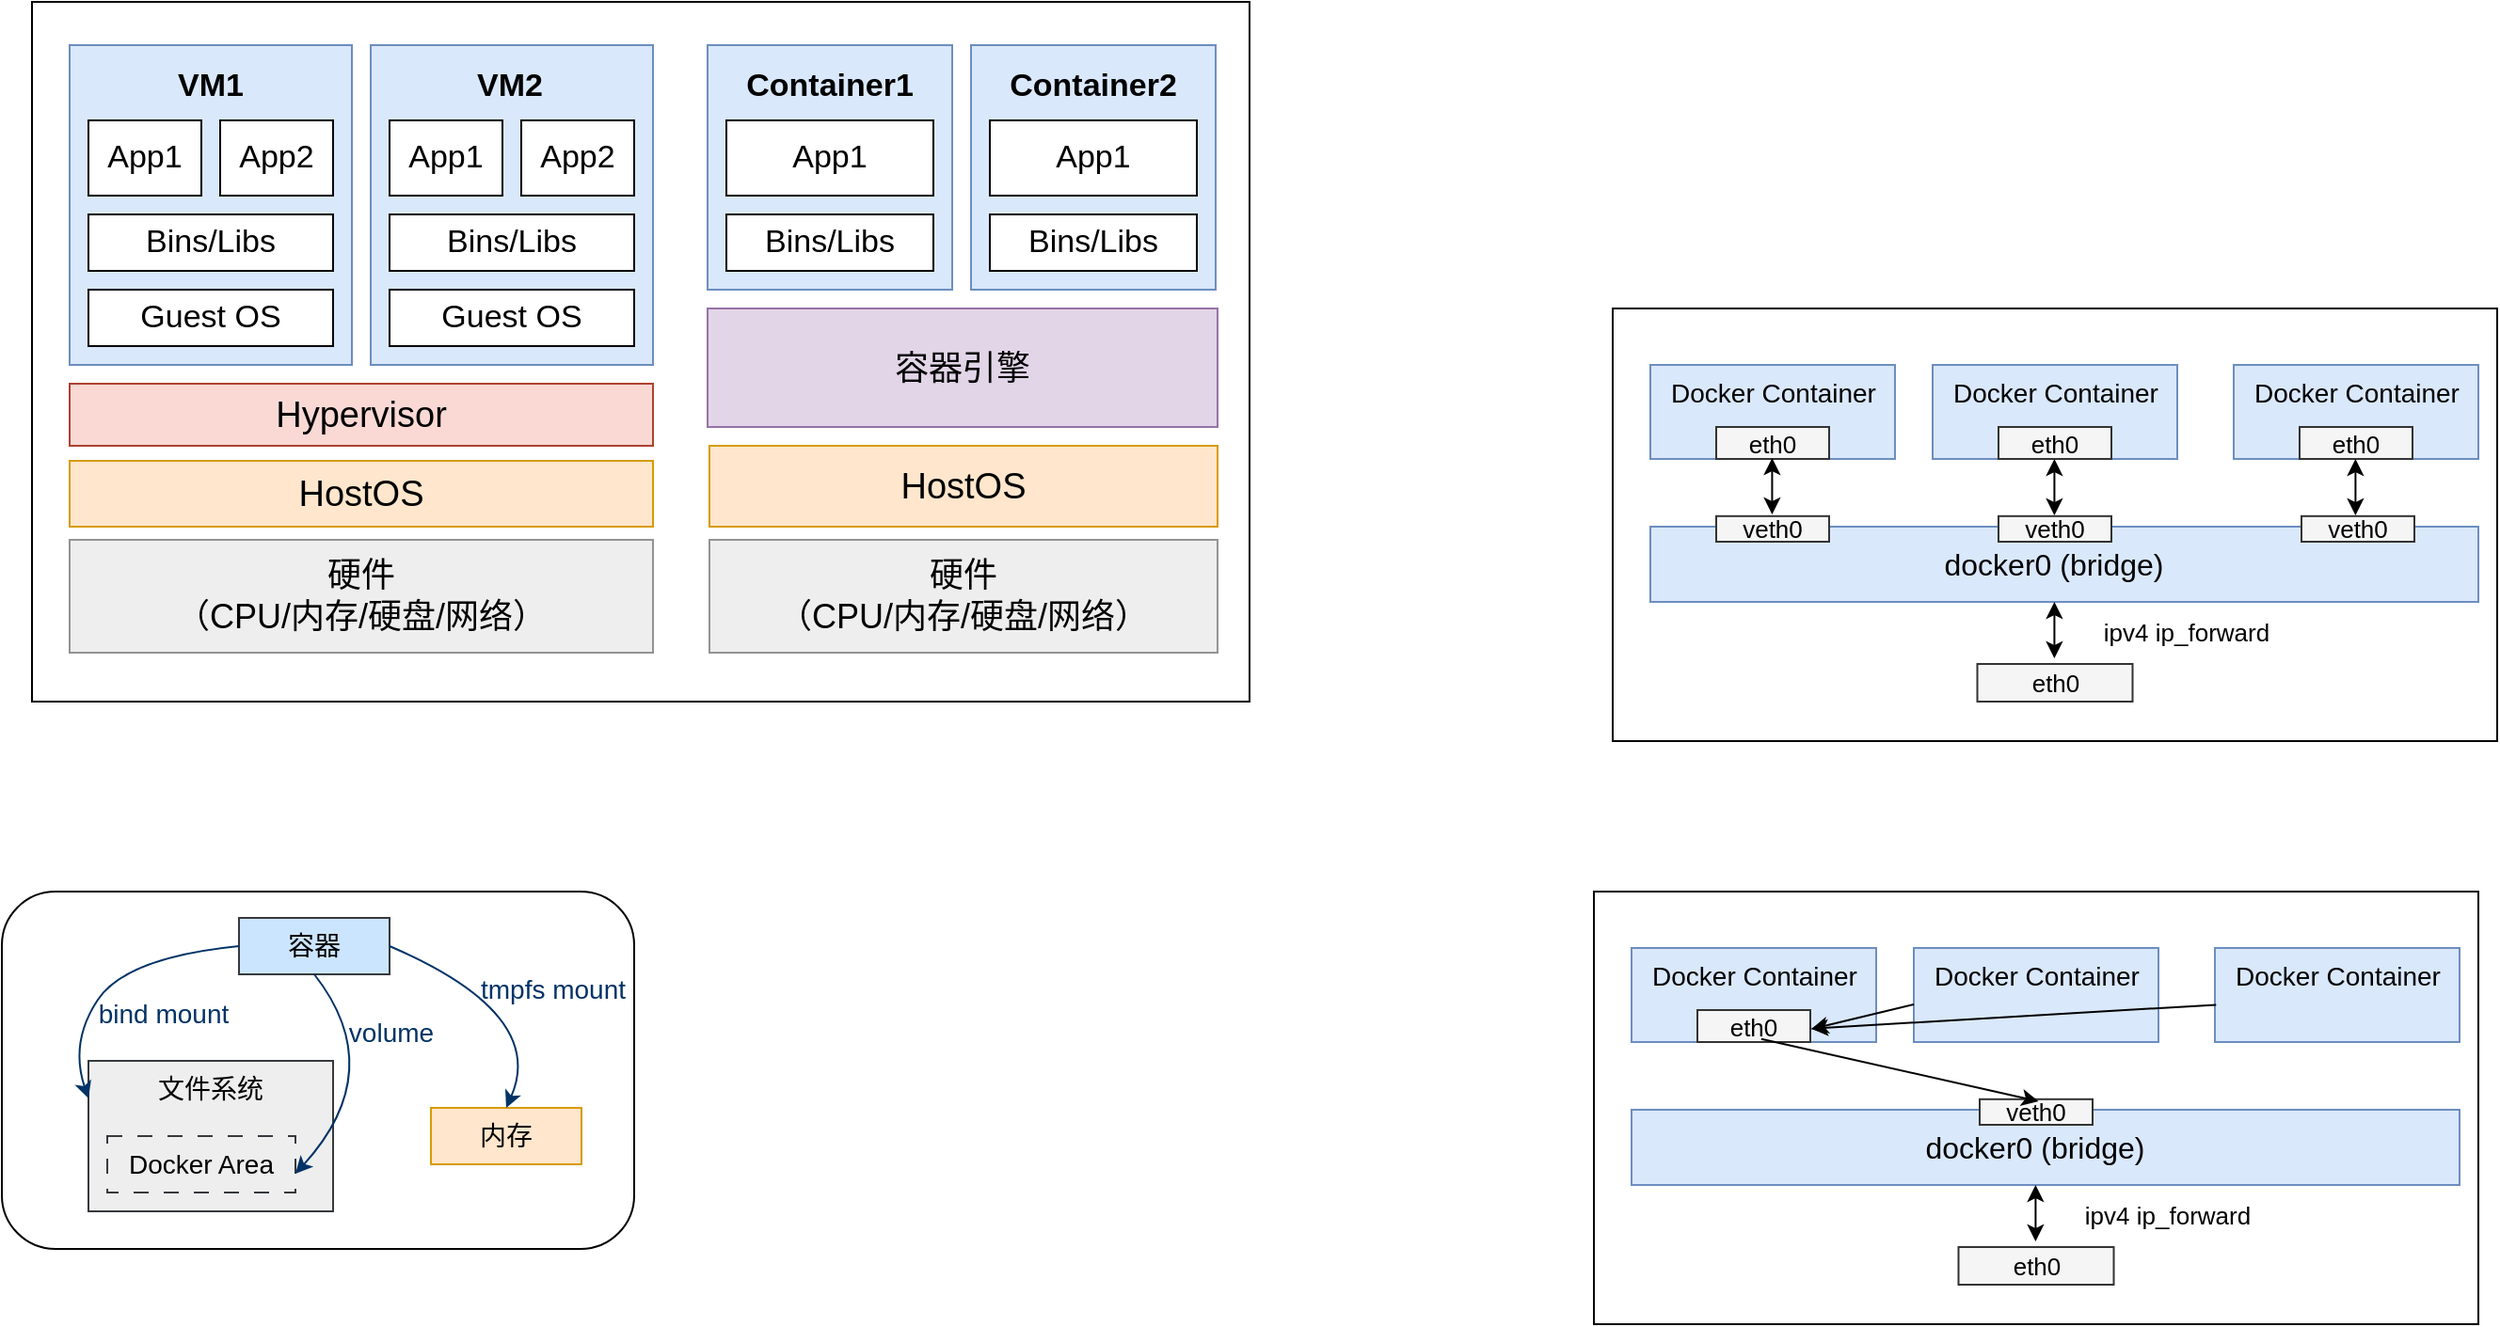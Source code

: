 <mxfile version="26.2.12">
  <diagram name="第 1 页" id="44ZVrLmqxPfrwCW0gd7F">
    <mxGraphModel dx="1270" dy="1069" grid="1" gridSize="10" guides="1" tooltips="1" connect="0" arrows="1" fold="1" page="0" pageScale="1" pageWidth="827" pageHeight="1169" math="0" shadow="0">
      <root>
        <mxCell id="0" />
        <mxCell id="1" parent="0" />
        <mxCell id="bneAhRaWCLOoodS1XEZf-1" value="" style="rounded=0;whiteSpace=wrap;html=1;" vertex="1" parent="1">
          <mxGeometry x="300" y="-240" width="470" height="230" as="geometry" />
        </mxCell>
        <mxCell id="c8mV4seKHAKRTPtKpaVG-1" value="" style="rounded=1;whiteSpace=wrap;html=1;fontSize=14;fillColor=none;" parent="1" vertex="1">
          <mxGeometry x="-556" y="70" width="336" height="190" as="geometry" />
        </mxCell>
        <mxCell id="E0c5lzYY-KsFI5MVlqS7-1" value="" style="rounded=0;whiteSpace=wrap;html=1;" parent="1" vertex="1">
          <mxGeometry x="-540" y="-403" width="647" height="372" as="geometry" />
        </mxCell>
        <mxCell id="3Vd9QLCNDWLQVO_T61nP-1" value="&lt;font style=&quot;font-size: 18px;&quot;&gt;硬件&lt;/font&gt;&lt;div&gt;&lt;font style=&quot;font-size: 18px;&quot;&gt;（CPU/内存/硬盘/网络）&lt;/font&gt;&lt;/div&gt;" style="rounded=0;whiteSpace=wrap;html=1;fillColor=#eeeeee;strokeColor=#939393;" parent="1" vertex="1">
          <mxGeometry x="-520" y="-117" width="310" height="60" as="geometry" />
        </mxCell>
        <mxCell id="3Vd9QLCNDWLQVO_T61nP-2" value="&lt;font style=&quot;font-size: 18px;&quot;&gt;硬件&lt;/font&gt;&lt;div&gt;&lt;font style=&quot;font-size: 18px;&quot;&gt;（CPU/内存/硬盘/网络）&lt;/font&gt;&lt;/div&gt;" style="rounded=0;whiteSpace=wrap;html=1;fillColor=#eeeeee;strokeColor=#939393;" parent="1" vertex="1">
          <mxGeometry x="-180" y="-117" width="270" height="60" as="geometry" />
        </mxCell>
        <mxCell id="3Vd9QLCNDWLQVO_T61nP-3" value="&lt;font style=&quot;font-size: 19px;&quot;&gt;Hypervisor&lt;/font&gt;" style="rounded=0;whiteSpace=wrap;html=1;fillColor=#fad9d5;strokeColor=#ae4132;" parent="1" vertex="1">
          <mxGeometry x="-520" y="-200" width="310" height="33" as="geometry" />
        </mxCell>
        <mxCell id="3Vd9QLCNDWLQVO_T61nP-4" value="&lt;font style=&quot;font-size: 19px;&quot;&gt;HostOS&lt;/font&gt;" style="rounded=0;whiteSpace=wrap;html=1;fillColor=#ffe6cc;strokeColor=#d79b00;" parent="1" vertex="1">
          <mxGeometry x="-180" y="-167" width="270" height="43" as="geometry" />
        </mxCell>
        <mxCell id="3Vd9QLCNDWLQVO_T61nP-5" value="&lt;font style=&quot;font-size: 18px;&quot;&gt;容器引擎&lt;/font&gt;" style="rounded=0;whiteSpace=wrap;html=1;fillColor=#e1d5e7;strokeColor=#9673a6;" parent="1" vertex="1">
          <mxGeometry x="-181" y="-240" width="271" height="63" as="geometry" />
        </mxCell>
        <mxCell id="3Vd9QLCNDWLQVO_T61nP-6" value="" style="rounded=0;whiteSpace=wrap;html=1;fillColor=#dae8fc;strokeColor=#6c8ebf;" parent="1" vertex="1">
          <mxGeometry x="-520" y="-380" width="150" height="170" as="geometry" />
        </mxCell>
        <mxCell id="3Vd9QLCNDWLQVO_T61nP-7" value="&lt;font style=&quot;font-size: 17px;&quot;&gt;VM1&lt;/font&gt;" style="text;html=1;align=center;verticalAlign=middle;whiteSpace=wrap;rounded=0;fontStyle=1" parent="1" vertex="1">
          <mxGeometry x="-475" y="-373" width="60" height="30" as="geometry" />
        </mxCell>
        <mxCell id="3Vd9QLCNDWLQVO_T61nP-9" value="&lt;span style=&quot;font-size: 17px;&quot;&gt;App1&lt;/span&gt;" style="rounded=0;whiteSpace=wrap;html=1;" parent="1" vertex="1">
          <mxGeometry x="-510" y="-340" width="60" height="40" as="geometry" />
        </mxCell>
        <mxCell id="3Vd9QLCNDWLQVO_T61nP-11" value="&lt;span style=&quot;font-size: 17px;&quot;&gt;App2&lt;/span&gt;" style="rounded=0;whiteSpace=wrap;html=1;" parent="1" vertex="1">
          <mxGeometry x="-440" y="-340" width="60" height="40" as="geometry" />
        </mxCell>
        <mxCell id="3Vd9QLCNDWLQVO_T61nP-12" value="&lt;span style=&quot;font-size: 17px;&quot;&gt;Bins/Libs&lt;/span&gt;" style="rounded=0;whiteSpace=wrap;html=1;" parent="1" vertex="1">
          <mxGeometry x="-510" y="-290" width="130" height="30" as="geometry" />
        </mxCell>
        <mxCell id="3Vd9QLCNDWLQVO_T61nP-13" value="&lt;span style=&quot;font-size: 17px;&quot;&gt;Guest OS&lt;/span&gt;" style="rounded=0;whiteSpace=wrap;html=1;" parent="1" vertex="1">
          <mxGeometry x="-510" y="-250" width="130" height="30" as="geometry" />
        </mxCell>
        <mxCell id="3Vd9QLCNDWLQVO_T61nP-14" value="" style="rounded=0;whiteSpace=wrap;html=1;fillColor=#dae8fc;strokeColor=#6c8ebf;" parent="1" vertex="1">
          <mxGeometry x="-360" y="-380" width="150" height="170" as="geometry" />
        </mxCell>
        <mxCell id="3Vd9QLCNDWLQVO_T61nP-15" value="&lt;font style=&quot;font-size: 17px;&quot;&gt;VM2&lt;/font&gt;" style="text;html=1;align=center;verticalAlign=middle;whiteSpace=wrap;rounded=0;fontStyle=1" parent="1" vertex="1">
          <mxGeometry x="-316" y="-373" width="60" height="30" as="geometry" />
        </mxCell>
        <mxCell id="3Vd9QLCNDWLQVO_T61nP-16" value="&lt;span style=&quot;font-size: 17px;&quot;&gt;App1&lt;/span&gt;" style="rounded=0;whiteSpace=wrap;html=1;" parent="1" vertex="1">
          <mxGeometry x="-350" y="-340" width="60" height="40" as="geometry" />
        </mxCell>
        <mxCell id="3Vd9QLCNDWLQVO_T61nP-17" value="&lt;span style=&quot;font-size: 17px;&quot;&gt;App2&lt;/span&gt;" style="rounded=0;whiteSpace=wrap;html=1;" parent="1" vertex="1">
          <mxGeometry x="-280" y="-340" width="60" height="40" as="geometry" />
        </mxCell>
        <mxCell id="3Vd9QLCNDWLQVO_T61nP-18" value="&lt;span style=&quot;font-size: 17px;&quot;&gt;Bins/Libs&lt;/span&gt;" style="rounded=0;whiteSpace=wrap;html=1;" parent="1" vertex="1">
          <mxGeometry x="-350" y="-290" width="130" height="30" as="geometry" />
        </mxCell>
        <mxCell id="3Vd9QLCNDWLQVO_T61nP-19" value="&lt;span style=&quot;font-size: 17px;&quot;&gt;Guest OS&lt;/span&gt;" style="rounded=0;whiteSpace=wrap;html=1;" parent="1" vertex="1">
          <mxGeometry x="-350" y="-250" width="130" height="30" as="geometry" />
        </mxCell>
        <mxCell id="3Vd9QLCNDWLQVO_T61nP-21" value="" style="rounded=0;whiteSpace=wrap;html=1;fillColor=#dae8fc;strokeColor=#6c8ebf;" parent="1" vertex="1">
          <mxGeometry x="-181" y="-380" width="130" height="130" as="geometry" />
        </mxCell>
        <mxCell id="3Vd9QLCNDWLQVO_T61nP-22" value="&lt;font style=&quot;font-size: 17px;&quot;&gt;Container1&lt;/font&gt;" style="text;html=1;align=center;verticalAlign=middle;whiteSpace=wrap;rounded=0;fontStyle=1" parent="1" vertex="1">
          <mxGeometry x="-146" y="-373" width="60" height="30" as="geometry" />
        </mxCell>
        <mxCell id="3Vd9QLCNDWLQVO_T61nP-23" value="&lt;span style=&quot;font-size: 17px;&quot;&gt;App1&lt;/span&gt;" style="rounded=0;whiteSpace=wrap;html=1;" parent="1" vertex="1">
          <mxGeometry x="-171" y="-340" width="110" height="40" as="geometry" />
        </mxCell>
        <mxCell id="3Vd9QLCNDWLQVO_T61nP-25" value="&lt;span style=&quot;font-size: 17px;&quot;&gt;Bins/Libs&lt;/span&gt;" style="rounded=0;whiteSpace=wrap;html=1;" parent="1" vertex="1">
          <mxGeometry x="-171" y="-290" width="110" height="30" as="geometry" />
        </mxCell>
        <mxCell id="3Vd9QLCNDWLQVO_T61nP-32" value="" style="rounded=0;whiteSpace=wrap;html=1;fillColor=#dae8fc;strokeColor=#6c8ebf;" parent="1" vertex="1">
          <mxGeometry x="-41" y="-380" width="130" height="130" as="geometry" />
        </mxCell>
        <mxCell id="3Vd9QLCNDWLQVO_T61nP-33" value="&lt;font style=&quot;font-size: 17px;&quot;&gt;Container2&lt;/font&gt;" style="text;html=1;align=center;verticalAlign=middle;whiteSpace=wrap;rounded=0;fontStyle=1" parent="1" vertex="1">
          <mxGeometry x="-6" y="-373" width="60" height="30" as="geometry" />
        </mxCell>
        <mxCell id="3Vd9QLCNDWLQVO_T61nP-34" value="&lt;span style=&quot;font-size: 17px;&quot;&gt;App1&lt;/span&gt;" style="rounded=0;whiteSpace=wrap;html=1;" parent="1" vertex="1">
          <mxGeometry x="-31" y="-340" width="110" height="40" as="geometry" />
        </mxCell>
        <mxCell id="3Vd9QLCNDWLQVO_T61nP-36" value="&lt;span style=&quot;font-size: 17px;&quot;&gt;Bins/Libs&lt;/span&gt;" style="rounded=0;whiteSpace=wrap;html=1;" parent="1" vertex="1">
          <mxGeometry x="-31" y="-290" width="110" height="30" as="geometry" />
        </mxCell>
        <mxCell id="c8mV4seKHAKRTPtKpaVG-2" value="&lt;font&gt;容器&lt;/font&gt;" style="rounded=0;whiteSpace=wrap;html=1;fillColor=#cce5ff;strokeColor=#36393d;fontSize=14;" parent="1" vertex="1">
          <mxGeometry x="-430" y="84" width="80" height="30" as="geometry" />
        </mxCell>
        <mxCell id="c8mV4seKHAKRTPtKpaVG-4" value="" style="rounded=0;whiteSpace=wrap;html=1;fillColor=#eeeeee;strokeColor=#36393d;fontSize=14;" parent="1" vertex="1">
          <mxGeometry x="-510" y="160" width="130" height="80" as="geometry" />
        </mxCell>
        <mxCell id="3Vd9QLCNDWLQVO_T61nP-8" value="&lt;font&gt;文件系统&lt;/font&gt;" style="text;html=1;align=center;verticalAlign=middle;whiteSpace=wrap;rounded=0;fontSize=14;" parent="1" vertex="1">
          <mxGeometry x="-480" y="160" width="70" height="30" as="geometry" />
        </mxCell>
        <mxCell id="c8mV4seKHAKRTPtKpaVG-3" value="&lt;font&gt;Docker Area&lt;/font&gt;" style="rounded=0;whiteSpace=wrap;html=1;dashed=1;dashPattern=8 8;fillColor=#eeeeee;strokeColor=#36393d;fontSize=14;" parent="1" vertex="1">
          <mxGeometry x="-500" y="200" width="100" height="30" as="geometry" />
        </mxCell>
        <mxCell id="c8mV4seKHAKRTPtKpaVG-6" value="&lt;font&gt;内存&lt;/font&gt;" style="rounded=0;whiteSpace=wrap;html=1;fillColor=#ffe6cc;strokeColor=#d79b00;fontSize=14;" parent="1" vertex="1">
          <mxGeometry x="-328" y="185" width="80" height="30" as="geometry" />
        </mxCell>
        <mxCell id="c8mV4seKHAKRTPtKpaVG-8" value="" style="curved=1;endArrow=classic;html=1;rounded=0;exitX=0;exitY=0.5;exitDx=0;exitDy=0;entryX=0;entryY=0.25;entryDx=0;entryDy=0;strokeColor=#003366;fontSize=14;" parent="1" source="c8mV4seKHAKRTPtKpaVG-2" target="c8mV4seKHAKRTPtKpaVG-4" edge="1">
          <mxGeometry width="50" height="50" relative="1" as="geometry">
            <mxPoint x="-451" y="130" as="sourcePoint" />
            <mxPoint x="-591" y="190" as="targetPoint" />
            <Array as="points">
              <mxPoint x="-490" y="105" />
              <mxPoint x="-520" y="150" />
            </Array>
          </mxGeometry>
        </mxCell>
        <mxCell id="c8mV4seKHAKRTPtKpaVG-9" value="" style="curved=1;endArrow=classic;html=1;rounded=0;exitX=0.5;exitY=1;exitDx=0;exitDy=0;strokeColor=#003366;fontSize=14;" parent="1" source="c8mV4seKHAKRTPtKpaVG-2" edge="1">
          <mxGeometry width="50" height="50" relative="1" as="geometry">
            <mxPoint x="-350" y="135" as="sourcePoint" />
            <mxPoint x="-400" y="220" as="targetPoint" />
            <Array as="points">
              <mxPoint x="-350" y="165" />
            </Array>
          </mxGeometry>
        </mxCell>
        <mxCell id="c8mV4seKHAKRTPtKpaVG-10" value="" style="curved=1;endArrow=classic;html=1;rounded=0;exitX=1;exitY=0.5;exitDx=0;exitDy=0;entryX=0.5;entryY=0;entryDx=0;entryDy=0;strokeColor=#003366;fontSize=14;" parent="1" source="c8mV4seKHAKRTPtKpaVG-2" target="c8mV4seKHAKRTPtKpaVG-6" edge="1">
          <mxGeometry width="50" height="50" relative="1" as="geometry">
            <mxPoint x="-306" y="90" as="sourcePoint" />
            <mxPoint x="-316" y="190" as="targetPoint" />
            <Array as="points">
              <mxPoint x="-266" y="135" />
            </Array>
          </mxGeometry>
        </mxCell>
        <mxCell id="c8mV4seKHAKRTPtKpaVG-11" value="&lt;font&gt;bind mount&lt;/font&gt;" style="text;html=1;align=center;verticalAlign=middle;whiteSpace=wrap;rounded=0;fontSize=14;fontColor=#003366;" parent="1" vertex="1">
          <mxGeometry x="-510" y="120" width="80" height="30" as="geometry" />
        </mxCell>
        <mxCell id="c8mV4seKHAKRTPtKpaVG-12" value="&lt;font&gt;volume&lt;/font&gt;" style="text;html=1;align=center;verticalAlign=middle;whiteSpace=wrap;rounded=0;fontSize=14;fontColor=#003366;" parent="1" vertex="1">
          <mxGeometry x="-384" y="130" width="70" height="30" as="geometry" />
        </mxCell>
        <mxCell id="c8mV4seKHAKRTPtKpaVG-13" value="&lt;font&gt;tmpfs mount&lt;/font&gt;" style="text;html=1;align=center;verticalAlign=middle;whiteSpace=wrap;rounded=0;fontSize=14;fontColor=#003366;" parent="1" vertex="1">
          <mxGeometry x="-303" y="107" width="80" height="30" as="geometry" />
        </mxCell>
        <mxCell id="wstskLnKllkO4mr8B3MF-1" value="&lt;font style=&quot;font-size: 19px;&quot;&gt;HostOS&lt;/font&gt;" style="rounded=0;whiteSpace=wrap;html=1;fillColor=#ffe6cc;strokeColor=#d79b00;" parent="1" vertex="1">
          <mxGeometry x="-520" y="-159" width="310" height="35" as="geometry" />
        </mxCell>
        <mxCell id="bneAhRaWCLOoodS1XEZf-4" value="" style="group" vertex="1" connectable="0" parent="1">
          <mxGeometry x="320" y="-210" width="130" height="50" as="geometry" />
        </mxCell>
        <mxCell id="bneAhRaWCLOoodS1XEZf-2" value="" style="rounded=0;whiteSpace=wrap;html=1;fillColor=#dae8fc;strokeColor=#6c8ebf;" vertex="1" parent="bneAhRaWCLOoodS1XEZf-4">
          <mxGeometry width="130" height="50" as="geometry" />
        </mxCell>
        <mxCell id="c8mV4seKHAKRTPtKpaVG-5" value="&lt;font&gt;Docker Container&lt;/font&gt;" style="text;html=1;align=center;verticalAlign=middle;whiteSpace=wrap;rounded=0;fontSize=14;" parent="bneAhRaWCLOoodS1XEZf-4" vertex="1">
          <mxGeometry x="2.5" width="125" height="30" as="geometry" />
        </mxCell>
        <mxCell id="bneAhRaWCLOoodS1XEZf-3" value="&lt;font style=&quot;color: light-dark(rgb(0, 0, 0), rgb(0, 0, 0));&quot;&gt;eth0&lt;/font&gt;" style="rounded=0;whiteSpace=wrap;html=1;fontSize=13;fillColor=#f5f5f5;fontColor=#333333;strokeColor=light-dark(#333333,#000000);" vertex="1" parent="bneAhRaWCLOoodS1XEZf-4">
          <mxGeometry x="35" y="33" width="60" height="17" as="geometry" />
        </mxCell>
        <mxCell id="bneAhRaWCLOoodS1XEZf-25" value="" style="group" vertex="1" connectable="0" parent="1">
          <mxGeometry x="470" y="-210" width="130" height="50" as="geometry" />
        </mxCell>
        <mxCell id="bneAhRaWCLOoodS1XEZf-26" value="" style="rounded=0;whiteSpace=wrap;html=1;fillColor=#dae8fc;strokeColor=#6c8ebf;" vertex="1" parent="bneAhRaWCLOoodS1XEZf-25">
          <mxGeometry width="130" height="50" as="geometry" />
        </mxCell>
        <mxCell id="bneAhRaWCLOoodS1XEZf-27" value="&lt;font&gt;Docker Container&lt;/font&gt;" style="text;html=1;align=center;verticalAlign=middle;whiteSpace=wrap;rounded=0;fontSize=14;" vertex="1" parent="bneAhRaWCLOoodS1XEZf-25">
          <mxGeometry x="2.5" width="125" height="30" as="geometry" />
        </mxCell>
        <mxCell id="bneAhRaWCLOoodS1XEZf-28" value="&lt;font style=&quot;color: light-dark(rgb(0, 0, 0), rgb(0, 0, 0));&quot;&gt;eth0&lt;/font&gt;" style="rounded=0;whiteSpace=wrap;html=1;fontSize=13;fillColor=#f5f5f5;fontColor=#333333;strokeColor=light-dark(#333333,#000000);" vertex="1" parent="bneAhRaWCLOoodS1XEZf-25">
          <mxGeometry x="35" y="33" width="60" height="17" as="geometry" />
        </mxCell>
        <mxCell id="bneAhRaWCLOoodS1XEZf-29" value="" style="group" vertex="1" connectable="0" parent="1">
          <mxGeometry x="630" y="-210" width="130" height="50" as="geometry" />
        </mxCell>
        <mxCell id="bneAhRaWCLOoodS1XEZf-30" value="" style="rounded=0;whiteSpace=wrap;html=1;fillColor=#dae8fc;strokeColor=#6c8ebf;" vertex="1" parent="bneAhRaWCLOoodS1XEZf-29">
          <mxGeometry width="130" height="50" as="geometry" />
        </mxCell>
        <mxCell id="bneAhRaWCLOoodS1XEZf-31" value="&lt;font&gt;Docker Container&lt;/font&gt;" style="text;html=1;align=center;verticalAlign=middle;whiteSpace=wrap;rounded=0;fontSize=14;" vertex="1" parent="bneAhRaWCLOoodS1XEZf-29">
          <mxGeometry x="2.5" width="125" height="30" as="geometry" />
        </mxCell>
        <mxCell id="bneAhRaWCLOoodS1XEZf-32" value="&lt;font style=&quot;color: light-dark(rgb(0, 0, 0), rgb(0, 0, 0));&quot;&gt;eth0&lt;/font&gt;" style="rounded=0;whiteSpace=wrap;html=1;fontSize=13;fillColor=#f5f5f5;fontColor=#333333;strokeColor=light-dark(#333333,#000000);" vertex="1" parent="bneAhRaWCLOoodS1XEZf-29">
          <mxGeometry x="35" y="33" width="60" height="17" as="geometry" />
        </mxCell>
        <mxCell id="bneAhRaWCLOoodS1XEZf-33" value="" style="group" vertex="1" connectable="0" parent="1">
          <mxGeometry x="320" y="-124" width="440" height="40" as="geometry" />
        </mxCell>
        <mxCell id="bneAhRaWCLOoodS1XEZf-34" value="" style="rounded=0;whiteSpace=wrap;html=1;fillColor=#dae8fc;strokeColor=#6c8ebf;" vertex="1" parent="bneAhRaWCLOoodS1XEZf-33">
          <mxGeometry width="440.0" height="40" as="geometry" />
        </mxCell>
        <mxCell id="bneAhRaWCLOoodS1XEZf-35" value="&lt;font style=&quot;font-size: 16px;&quot;&gt;docker0 (bridge)&lt;/font&gt;" style="text;html=1;align=center;verticalAlign=middle;whiteSpace=wrap;rounded=0;fontSize=14;" vertex="1" parent="bneAhRaWCLOoodS1XEZf-33">
          <mxGeometry x="8.269" y="8" width="413.462" height="24" as="geometry" />
        </mxCell>
        <mxCell id="bneAhRaWCLOoodS1XEZf-37" value="&lt;font style=&quot;color: light-dark(rgb(0, 0, 0), rgb(0, 0, 0));&quot;&gt;veth0&lt;/font&gt;" style="rounded=0;whiteSpace=wrap;html=1;fontSize=13;fillColor=#f5f5f5;fontColor=#333333;strokeColor=light-dark(#333333,#000000);" vertex="1" parent="bneAhRaWCLOoodS1XEZf-33">
          <mxGeometry x="35" y="-5.6" width="60" height="13.6" as="geometry" />
        </mxCell>
        <mxCell id="bneAhRaWCLOoodS1XEZf-39" value="&lt;font style=&quot;color: light-dark(rgb(0, 0, 0), rgb(0, 0, 0));&quot;&gt;veth0&lt;/font&gt;" style="rounded=0;whiteSpace=wrap;html=1;fontSize=13;fillColor=#f5f5f5;fontColor=#333333;strokeColor=light-dark(#333333,#000000);" vertex="1" parent="bneAhRaWCLOoodS1XEZf-33">
          <mxGeometry x="346.0" y="-5.6" width="60" height="13.6" as="geometry" />
        </mxCell>
        <mxCell id="bneAhRaWCLOoodS1XEZf-56" value="&lt;font style=&quot;color: light-dark(rgb(0, 0, 0), rgb(0, 0, 0));&quot;&gt;eth0&lt;/font&gt;" style="rounded=0;whiteSpace=wrap;html=1;fontSize=13;fillColor=#f5f5f5;fontColor=#333333;strokeColor=light-dark(#333333,#000000);" vertex="1" parent="1">
          <mxGeometry x="493.75" y="-51" width="82.5" height="20" as="geometry" />
        </mxCell>
        <mxCell id="bneAhRaWCLOoodS1XEZf-57" value="" style="endArrow=classic;startArrow=classic;html=1;rounded=0;startFill=1;" edge="1" parent="1">
          <mxGeometry width="50" height="50" relative="1" as="geometry">
            <mxPoint x="534.71" y="-54" as="sourcePoint" />
            <mxPoint x="534.71" y="-84" as="targetPoint" />
          </mxGeometry>
        </mxCell>
        <mxCell id="bneAhRaWCLOoodS1XEZf-59" value="" style="endArrow=classic;startArrow=classic;html=1;rounded=0;startFill=1;" edge="1" parent="1">
          <mxGeometry width="50" height="50" relative="1" as="geometry">
            <mxPoint x="384.71" y="-130.5" as="sourcePoint" />
            <mxPoint x="384.71" y="-160.5" as="targetPoint" />
          </mxGeometry>
        </mxCell>
        <mxCell id="bneAhRaWCLOoodS1XEZf-60" value="" style="endArrow=classic;startArrow=classic;html=1;rounded=0;startFill=1;" edge="1" parent="1">
          <mxGeometry width="50" height="50" relative="1" as="geometry">
            <mxPoint x="534.71" y="-130" as="sourcePoint" />
            <mxPoint x="534.71" y="-160" as="targetPoint" />
          </mxGeometry>
        </mxCell>
        <mxCell id="bneAhRaWCLOoodS1XEZf-38" value="&lt;font style=&quot;color: light-dark(rgb(0, 0, 0), rgb(0, 0, 0));&quot;&gt;veth0&lt;/font&gt;" style="rounded=0;whiteSpace=wrap;html=1;fontSize=13;fillColor=#f5f5f5;fontColor=#333333;strokeColor=light-dark(#333333,#000000);" vertex="1" parent="1">
          <mxGeometry x="505" y="-129.6" width="60" height="13.6" as="geometry" />
        </mxCell>
        <mxCell id="bneAhRaWCLOoodS1XEZf-64" value="" style="endArrow=classic;startArrow=classic;html=1;rounded=0;startFill=1;" edge="1" parent="1">
          <mxGeometry width="50" height="50" relative="1" as="geometry">
            <mxPoint x="694.71" y="-130" as="sourcePoint" />
            <mxPoint x="694.71" y="-160" as="targetPoint" />
          </mxGeometry>
        </mxCell>
        <mxCell id="bneAhRaWCLOoodS1XEZf-65" value="&lt;font style=&quot;font-size: 13px;&quot;&gt;ipv4 ip_forward&lt;/font&gt;" style="text;html=1;align=center;verticalAlign=middle;whiteSpace=wrap;rounded=0;fontSize=12;" vertex="1" parent="1">
          <mxGeometry x="550" y="-80" width="110" height="24" as="geometry" />
        </mxCell>
        <mxCell id="bneAhRaWCLOoodS1XEZf-66" value="" style="rounded=0;whiteSpace=wrap;html=1;" vertex="1" parent="1">
          <mxGeometry x="290" y="70" width="470" height="230" as="geometry" />
        </mxCell>
        <mxCell id="bneAhRaWCLOoodS1XEZf-67" value="" style="group" vertex="1" connectable="0" parent="1">
          <mxGeometry x="310" y="100" width="130" height="50" as="geometry" />
        </mxCell>
        <mxCell id="bneAhRaWCLOoodS1XEZf-68" value="" style="rounded=0;whiteSpace=wrap;html=1;fillColor=#dae8fc;strokeColor=#6c8ebf;" vertex="1" parent="bneAhRaWCLOoodS1XEZf-67">
          <mxGeometry width="130" height="50" as="geometry" />
        </mxCell>
        <mxCell id="bneAhRaWCLOoodS1XEZf-69" value="&lt;font&gt;Docker Container&lt;/font&gt;" style="text;html=1;align=center;verticalAlign=middle;whiteSpace=wrap;rounded=0;fontSize=14;" vertex="1" parent="bneAhRaWCLOoodS1XEZf-67">
          <mxGeometry x="2.5" width="125" height="30" as="geometry" />
        </mxCell>
        <mxCell id="bneAhRaWCLOoodS1XEZf-70" value="&lt;font style=&quot;color: light-dark(rgb(0, 0, 0), rgb(0, 0, 0));&quot;&gt;eth0&lt;/font&gt;" style="rounded=0;whiteSpace=wrap;html=1;fontSize=13;fillColor=#f5f5f5;fontColor=#333333;strokeColor=light-dark(#333333,#000000);" vertex="1" parent="bneAhRaWCLOoodS1XEZf-67">
          <mxGeometry x="35" y="33" width="60" height="17" as="geometry" />
        </mxCell>
        <mxCell id="bneAhRaWCLOoodS1XEZf-71" value="" style="group" vertex="1" connectable="0" parent="1">
          <mxGeometry x="460" y="100" width="130" height="50" as="geometry" />
        </mxCell>
        <mxCell id="bneAhRaWCLOoodS1XEZf-72" value="" style="rounded=0;whiteSpace=wrap;html=1;fillColor=#dae8fc;strokeColor=#6c8ebf;" vertex="1" parent="bneAhRaWCLOoodS1XEZf-71">
          <mxGeometry width="130" height="50" as="geometry" />
        </mxCell>
        <mxCell id="bneAhRaWCLOoodS1XEZf-73" value="&lt;font&gt;Docker Container&lt;/font&gt;" style="text;html=1;align=center;verticalAlign=middle;whiteSpace=wrap;rounded=0;fontSize=14;" vertex="1" parent="bneAhRaWCLOoodS1XEZf-71">
          <mxGeometry x="2.5" width="125" height="30" as="geometry" />
        </mxCell>
        <mxCell id="bneAhRaWCLOoodS1XEZf-75" value="" style="group" vertex="1" connectable="0" parent="1">
          <mxGeometry x="620" y="100" width="130" height="50" as="geometry" />
        </mxCell>
        <mxCell id="bneAhRaWCLOoodS1XEZf-76" value="" style="rounded=0;whiteSpace=wrap;html=1;fillColor=#dae8fc;strokeColor=#6c8ebf;" vertex="1" parent="bneAhRaWCLOoodS1XEZf-75">
          <mxGeometry width="130" height="50" as="geometry" />
        </mxCell>
        <mxCell id="bneAhRaWCLOoodS1XEZf-77" value="&lt;font&gt;Docker Container&lt;/font&gt;" style="text;html=1;align=center;verticalAlign=middle;whiteSpace=wrap;rounded=0;fontSize=14;" vertex="1" parent="bneAhRaWCLOoodS1XEZf-75">
          <mxGeometry x="2.5" width="125" height="30" as="geometry" />
        </mxCell>
        <mxCell id="bneAhRaWCLOoodS1XEZf-79" value="" style="group" vertex="1" connectable="0" parent="1">
          <mxGeometry x="310" y="186" width="440" height="40" as="geometry" />
        </mxCell>
        <mxCell id="bneAhRaWCLOoodS1XEZf-80" value="" style="rounded=0;whiteSpace=wrap;html=1;fillColor=#dae8fc;strokeColor=#6c8ebf;" vertex="1" parent="bneAhRaWCLOoodS1XEZf-79">
          <mxGeometry width="440.0" height="40" as="geometry" />
        </mxCell>
        <mxCell id="bneAhRaWCLOoodS1XEZf-81" value="&lt;font style=&quot;font-size: 16px;&quot;&gt;docker0 (bridge)&lt;/font&gt;" style="text;html=1;align=center;verticalAlign=middle;whiteSpace=wrap;rounded=0;fontSize=14;" vertex="1" parent="bneAhRaWCLOoodS1XEZf-79">
          <mxGeometry x="8.269" y="8" width="413.462" height="24" as="geometry" />
        </mxCell>
        <mxCell id="bneAhRaWCLOoodS1XEZf-84" value="&lt;font style=&quot;color: light-dark(rgb(0, 0, 0), rgb(0, 0, 0));&quot;&gt;eth0&lt;/font&gt;" style="rounded=0;whiteSpace=wrap;html=1;fontSize=13;fillColor=#f5f5f5;fontColor=#333333;strokeColor=light-dark(#333333,#000000);" vertex="1" parent="1">
          <mxGeometry x="483.75" y="259" width="82.5" height="20" as="geometry" />
        </mxCell>
        <mxCell id="bneAhRaWCLOoodS1XEZf-85" value="" style="endArrow=classic;startArrow=classic;html=1;rounded=0;startFill=1;" edge="1" parent="1">
          <mxGeometry width="50" height="50" relative="1" as="geometry">
            <mxPoint x="524.71" y="256" as="sourcePoint" />
            <mxPoint x="524.71" y="226" as="targetPoint" />
          </mxGeometry>
        </mxCell>
        <mxCell id="bneAhRaWCLOoodS1XEZf-88" value="&lt;font style=&quot;color: light-dark(rgb(0, 0, 0), rgb(0, 0, 0));&quot;&gt;veth0&lt;/font&gt;" style="rounded=0;whiteSpace=wrap;html=1;fontSize=13;fillColor=#f5f5f5;fontColor=#333333;strokeColor=light-dark(#333333,#000000);" vertex="1" parent="1">
          <mxGeometry x="495" y="180.4" width="60" height="13.6" as="geometry" />
        </mxCell>
        <mxCell id="bneAhRaWCLOoodS1XEZf-90" value="&lt;font style=&quot;font-size: 13px;&quot;&gt;ipv4 ip_forward&lt;/font&gt;" style="text;html=1;align=center;verticalAlign=middle;whiteSpace=wrap;rounded=0;fontSize=12;" vertex="1" parent="1">
          <mxGeometry x="540" y="230" width="110" height="24" as="geometry" />
        </mxCell>
        <mxCell id="bneAhRaWCLOoodS1XEZf-92" value="" style="endArrow=classic;html=1;rounded=0;entryX=1.008;entryY=0.596;entryDx=0;entryDy=0;entryPerimeter=0;" edge="1" parent="1" target="bneAhRaWCLOoodS1XEZf-70">
          <mxGeometry width="50" height="50" relative="1" as="geometry">
            <mxPoint x="460" y="130" as="sourcePoint" />
            <mxPoint x="450" y="50" as="targetPoint" />
          </mxGeometry>
        </mxCell>
        <mxCell id="bneAhRaWCLOoodS1XEZf-93" value="" style="endArrow=classic;html=1;rounded=0;exitX=0.005;exitY=0.604;exitDx=0;exitDy=0;exitPerimeter=0;entryX=1.007;entryY=0.58;entryDx=0;entryDy=0;entryPerimeter=0;" edge="1" parent="1" source="bneAhRaWCLOoodS1XEZf-76" target="bneAhRaWCLOoodS1XEZf-70">
          <mxGeometry width="50" height="50" relative="1" as="geometry">
            <mxPoint x="610" y="160" as="sourcePoint" />
            <mxPoint x="410" y="140" as="targetPoint" />
          </mxGeometry>
        </mxCell>
        <mxCell id="bneAhRaWCLOoodS1XEZf-94" value="" style="endArrow=classic;html=1;rounded=0;exitX=0.566;exitY=0.907;exitDx=0;exitDy=0;exitPerimeter=0;entryX=0.521;entryY=0.082;entryDx=0;entryDy=0;entryPerimeter=0;" edge="1" parent="1" source="bneAhRaWCLOoodS1XEZf-70" target="bneAhRaWCLOoodS1XEZf-88">
          <mxGeometry width="50" height="50" relative="1" as="geometry">
            <mxPoint x="230" y="240" as="sourcePoint" />
            <mxPoint x="280" y="190" as="targetPoint" />
          </mxGeometry>
        </mxCell>
      </root>
    </mxGraphModel>
  </diagram>
</mxfile>
